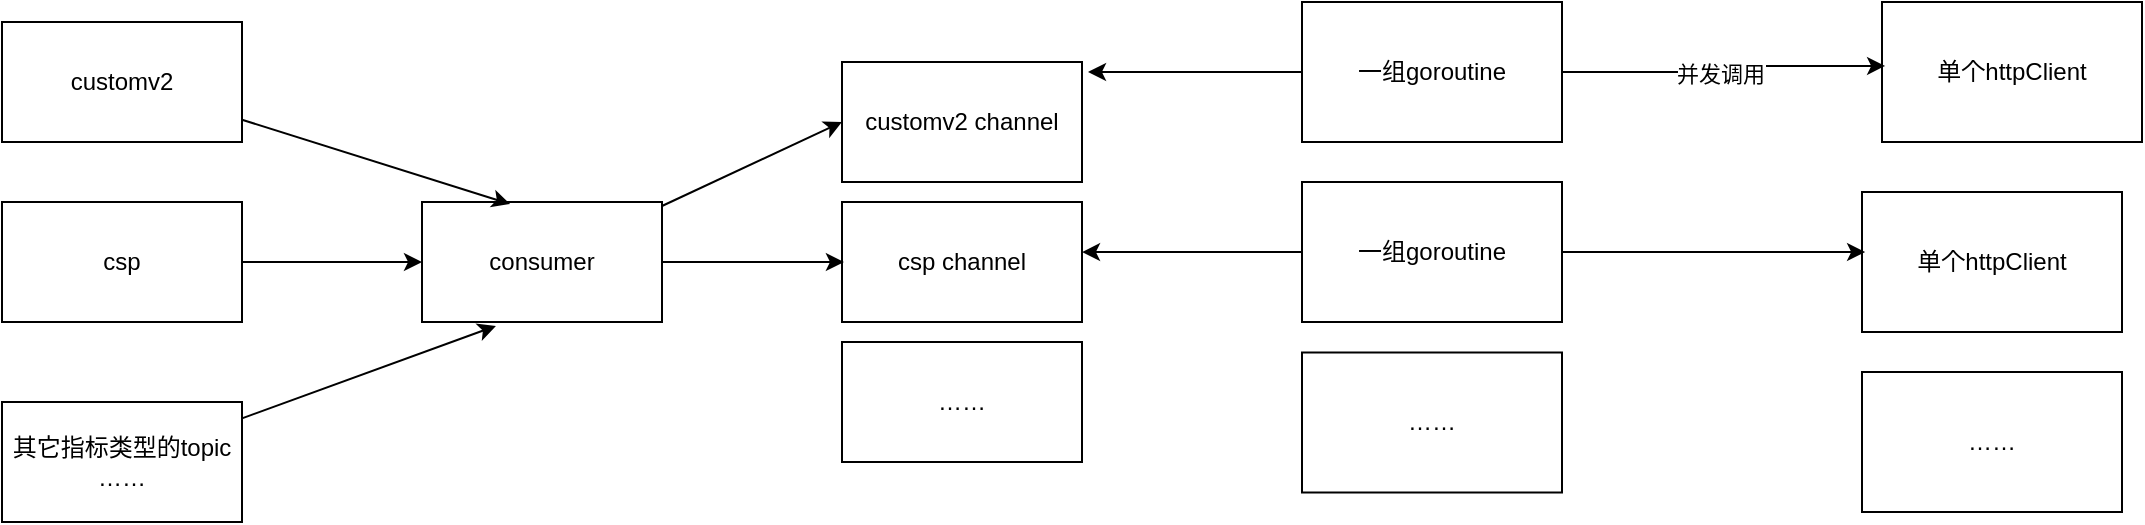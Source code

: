 <mxfile version="24.4.0" type="github">
  <diagram name="Page-1" id="fc2ac565-0d4e-3f0d-88b0-a54af1634ed7">
    <mxGraphModel dx="3427.5" dy="764" grid="1" gridSize="10" guides="1" tooltips="1" connect="0" arrows="1" fold="1" page="1" pageScale="1.5" pageWidth="1169" pageHeight="827" background="none" math="0" shadow="0">
      <root>
        <mxCell id="0" style=";html=1;" />
        <mxCell id="1" style=";html=1;" parent="0" />
        <mxCell id="hwMjUX_ydDNxlCnJgWN_-1" value="customv2" style="rounded=0;whiteSpace=wrap;html=1;" vertex="1" parent="1">
          <mxGeometry x="-30" y="415" width="120" height="60" as="geometry" />
        </mxCell>
        <mxCell id="hwMjUX_ydDNxlCnJgWN_-15" style="edgeStyle=orthogonalEdgeStyle;rounded=0;orthogonalLoop=1;jettySize=auto;html=1;" edge="1" parent="1" source="hwMjUX_ydDNxlCnJgWN_-2" target="hwMjUX_ydDNxlCnJgWN_-4">
          <mxGeometry relative="1" as="geometry" />
        </mxCell>
        <mxCell id="hwMjUX_ydDNxlCnJgWN_-2" value="csp" style="rounded=0;whiteSpace=wrap;html=1;" vertex="1" parent="1">
          <mxGeometry x="-30" y="505" width="120" height="60" as="geometry" />
        </mxCell>
        <mxCell id="hwMjUX_ydDNxlCnJgWN_-3" value="其它指标类型的topic&lt;br&gt;……" style="rounded=0;whiteSpace=wrap;html=1;" vertex="1" parent="1">
          <mxGeometry x="-30" y="605" width="120" height="60" as="geometry" />
        </mxCell>
        <mxCell id="hwMjUX_ydDNxlCnJgWN_-4" value="consumer" style="rounded=0;whiteSpace=wrap;html=1;" vertex="1" parent="1">
          <mxGeometry x="180" y="505" width="120" height="60" as="geometry" />
        </mxCell>
        <mxCell id="hwMjUX_ydDNxlCnJgWN_-5" value="customv2 channel" style="rounded=0;whiteSpace=wrap;html=1;" vertex="1" parent="1">
          <mxGeometry x="390" y="435" width="120" height="60" as="geometry" />
        </mxCell>
        <mxCell id="hwMjUX_ydDNxlCnJgWN_-6" value="csp channel" style="rounded=0;whiteSpace=wrap;html=1;" vertex="1" parent="1">
          <mxGeometry x="390" y="505" width="120" height="60" as="geometry" />
        </mxCell>
        <mxCell id="hwMjUX_ydDNxlCnJgWN_-7" value="……" style="rounded=0;whiteSpace=wrap;html=1;" vertex="1" parent="1">
          <mxGeometry x="390" y="575" width="120" height="60" as="geometry" />
        </mxCell>
        <mxCell id="hwMjUX_ydDNxlCnJgWN_-8" value="一组goroutine" style="rounded=0;whiteSpace=wrap;html=1;" vertex="1" parent="1">
          <mxGeometry x="620" y="405" width="130" height="70" as="geometry" />
        </mxCell>
        <mxCell id="hwMjUX_ydDNxlCnJgWN_-9" value="一组goroutine" style="rounded=0;whiteSpace=wrap;html=1;" vertex="1" parent="1">
          <mxGeometry x="620" y="495" width="130" height="70" as="geometry" />
        </mxCell>
        <mxCell id="hwMjUX_ydDNxlCnJgWN_-10" value="……" style="rounded=0;whiteSpace=wrap;html=1;" vertex="1" parent="1">
          <mxGeometry x="620" y="580.25" width="130" height="70" as="geometry" />
        </mxCell>
        <mxCell id="hwMjUX_ydDNxlCnJgWN_-11" value="单个httpClient" style="rounded=0;whiteSpace=wrap;html=1;" vertex="1" parent="1">
          <mxGeometry x="910" y="405" width="130" height="70" as="geometry" />
        </mxCell>
        <mxCell id="hwMjUX_ydDNxlCnJgWN_-12" value="单个httpClient" style="rounded=0;whiteSpace=wrap;html=1;" vertex="1" parent="1">
          <mxGeometry x="900" y="500" width="130" height="70" as="geometry" />
        </mxCell>
        <mxCell id="hwMjUX_ydDNxlCnJgWN_-13" value="……" style="rounded=0;whiteSpace=wrap;html=1;" vertex="1" parent="1">
          <mxGeometry x="900" y="590" width="130" height="70" as="geometry" />
        </mxCell>
        <mxCell id="hwMjUX_ydDNxlCnJgWN_-14" style="rounded=0;orthogonalLoop=1;jettySize=auto;html=1;entryX=0.367;entryY=0.017;entryDx=0;entryDy=0;entryPerimeter=0;" edge="1" parent="1" source="hwMjUX_ydDNxlCnJgWN_-1" target="hwMjUX_ydDNxlCnJgWN_-4">
          <mxGeometry relative="1" as="geometry" />
        </mxCell>
        <mxCell id="hwMjUX_ydDNxlCnJgWN_-16" style="rounded=0;orthogonalLoop=1;jettySize=auto;html=1;entryX=0.308;entryY=1.033;entryDx=0;entryDy=0;entryPerimeter=0;" edge="1" parent="1" source="hwMjUX_ydDNxlCnJgWN_-3" target="hwMjUX_ydDNxlCnJgWN_-4">
          <mxGeometry relative="1" as="geometry" />
        </mxCell>
        <mxCell id="hwMjUX_ydDNxlCnJgWN_-17" style="rounded=0;orthogonalLoop=1;jettySize=auto;html=1;entryX=0;entryY=0.5;entryDx=0;entryDy=0;entryPerimeter=0;" edge="1" parent="1" source="hwMjUX_ydDNxlCnJgWN_-4" target="hwMjUX_ydDNxlCnJgWN_-5">
          <mxGeometry relative="1" as="geometry" />
        </mxCell>
        <mxCell id="hwMjUX_ydDNxlCnJgWN_-18" style="edgeStyle=orthogonalEdgeStyle;rounded=0;orthogonalLoop=1;jettySize=auto;html=1;entryX=0.008;entryY=0.5;entryDx=0;entryDy=0;entryPerimeter=0;" edge="1" parent="1" source="hwMjUX_ydDNxlCnJgWN_-4" target="hwMjUX_ydDNxlCnJgWN_-6">
          <mxGeometry relative="1" as="geometry" />
        </mxCell>
        <mxCell id="hwMjUX_ydDNxlCnJgWN_-19" style="edgeStyle=orthogonalEdgeStyle;rounded=0;orthogonalLoop=1;jettySize=auto;html=1;entryX=1.025;entryY=0.083;entryDx=0;entryDy=0;entryPerimeter=0;" edge="1" parent="1" source="hwMjUX_ydDNxlCnJgWN_-8" target="hwMjUX_ydDNxlCnJgWN_-5">
          <mxGeometry relative="1" as="geometry" />
        </mxCell>
        <mxCell id="hwMjUX_ydDNxlCnJgWN_-20" style="edgeStyle=orthogonalEdgeStyle;rounded=0;orthogonalLoop=1;jettySize=auto;html=1;entryX=1;entryY=0.417;entryDx=0;entryDy=0;entryPerimeter=0;" edge="1" parent="1" source="hwMjUX_ydDNxlCnJgWN_-9" target="hwMjUX_ydDNxlCnJgWN_-6">
          <mxGeometry relative="1" as="geometry" />
        </mxCell>
        <mxCell id="hwMjUX_ydDNxlCnJgWN_-21" style="edgeStyle=orthogonalEdgeStyle;rounded=0;orthogonalLoop=1;jettySize=auto;html=1;entryX=0.012;entryY=0.457;entryDx=0;entryDy=0;entryPerimeter=0;" edge="1" parent="1" source="hwMjUX_ydDNxlCnJgWN_-8" target="hwMjUX_ydDNxlCnJgWN_-11">
          <mxGeometry relative="1" as="geometry" />
        </mxCell>
        <mxCell id="hwMjUX_ydDNxlCnJgWN_-22" value="并发调用" style="edgeLabel;html=1;align=center;verticalAlign=middle;resizable=0;points=[];" vertex="1" connectable="0" parent="hwMjUX_ydDNxlCnJgWN_-21">
          <mxGeometry x="-0.052" y="-1" relative="1" as="geometry">
            <mxPoint x="1" as="offset" />
          </mxGeometry>
        </mxCell>
        <mxCell id="hwMjUX_ydDNxlCnJgWN_-23" style="edgeStyle=orthogonalEdgeStyle;rounded=0;orthogonalLoop=1;jettySize=auto;html=1;entryX=0.012;entryY=0.429;entryDx=0;entryDy=0;entryPerimeter=0;" edge="1" parent="1" source="hwMjUX_ydDNxlCnJgWN_-9" target="hwMjUX_ydDNxlCnJgWN_-12">
          <mxGeometry relative="1" as="geometry" />
        </mxCell>
      </root>
    </mxGraphModel>
  </diagram>
</mxfile>
